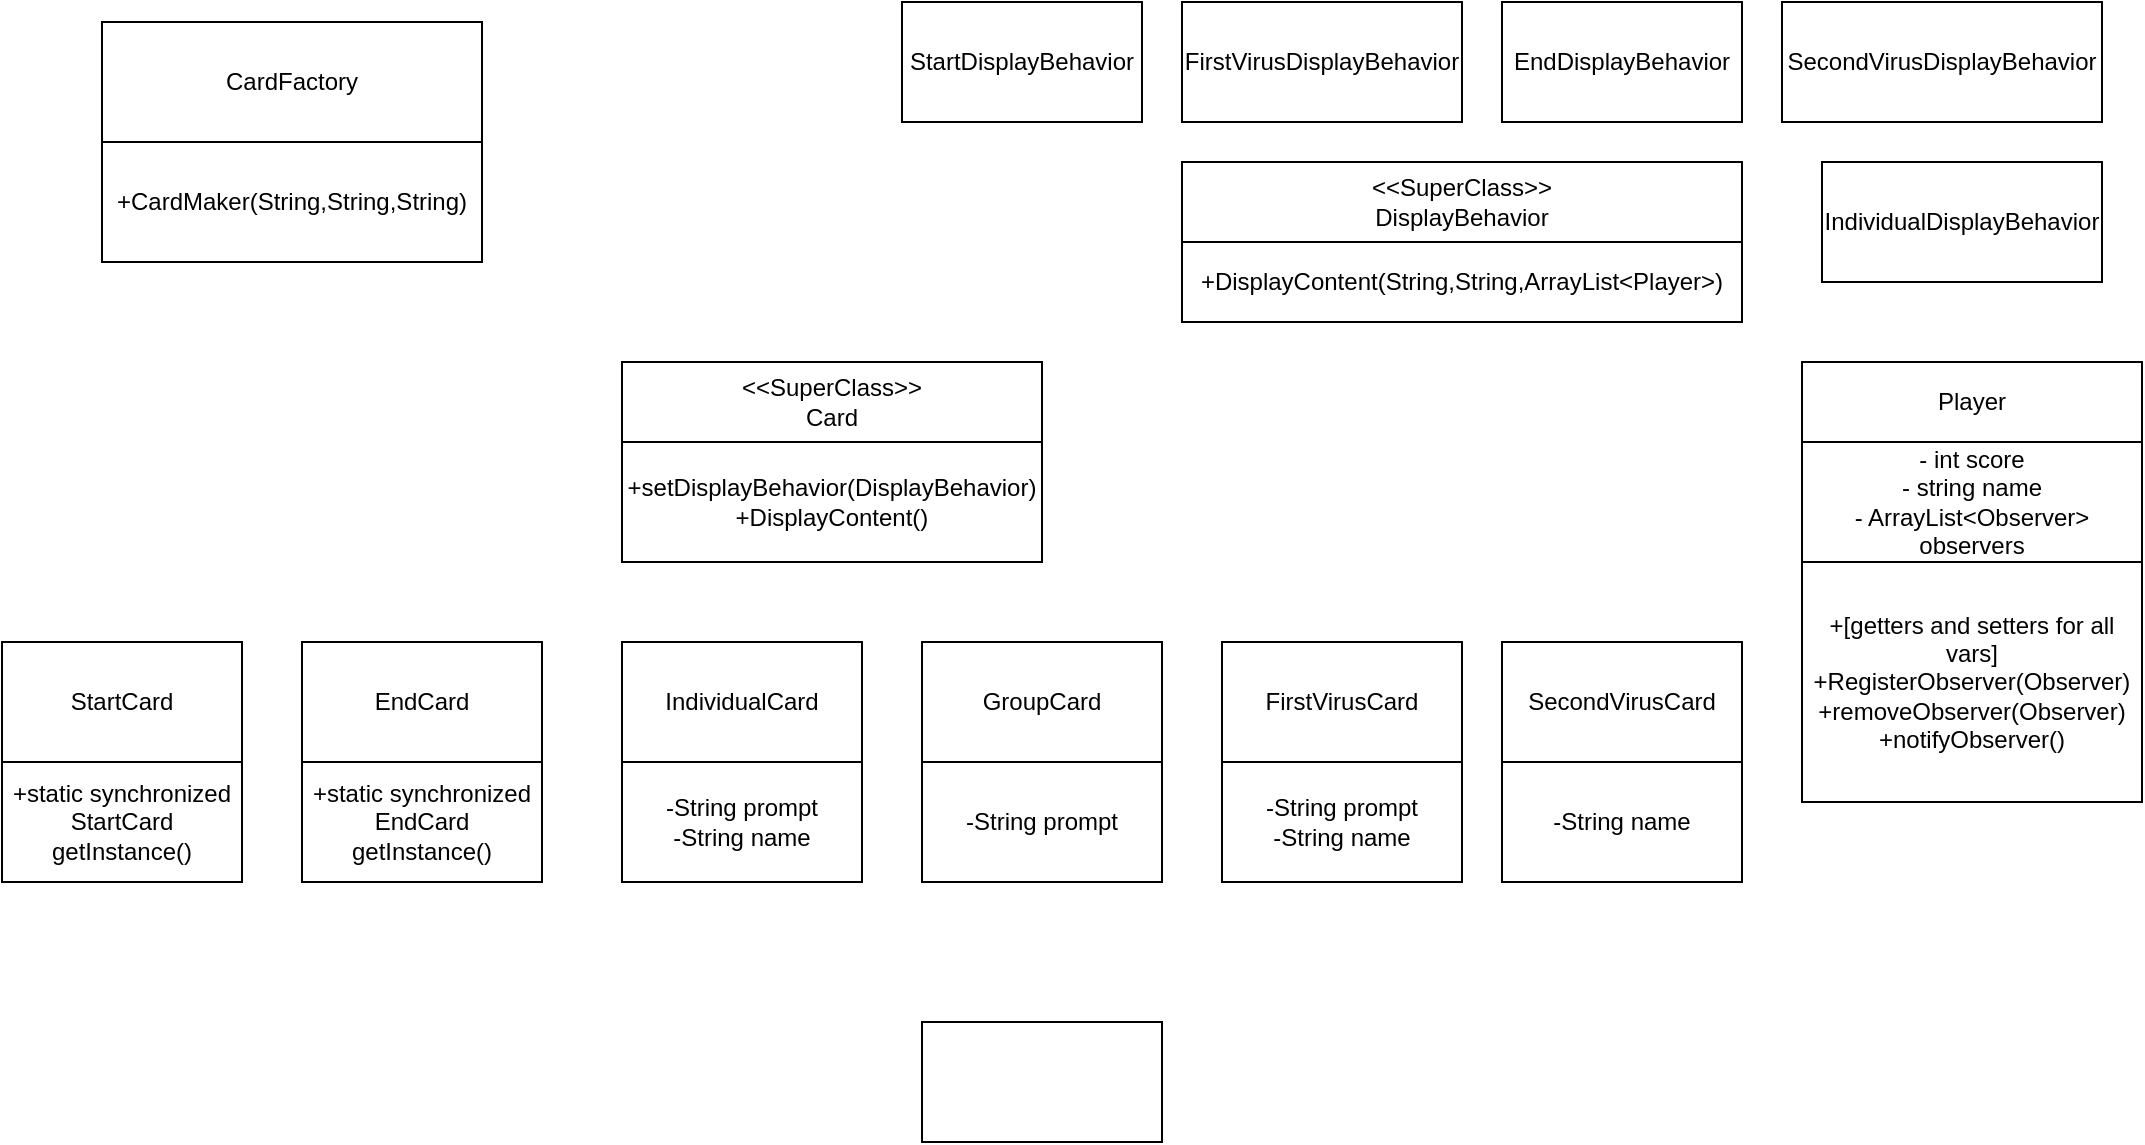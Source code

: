 <mxfile version="20.5.3" type="github">
  <diagram id="s4nw9thNw9h5mvvjcwDq" name="Page-1">
    <mxGraphModel dx="1189" dy="828" grid="1" gridSize="10" guides="1" tooltips="1" connect="1" arrows="1" fold="1" page="1" pageScale="1" pageWidth="850" pageHeight="1100" math="0" shadow="0">
      <root>
        <mxCell id="0" />
        <mxCell id="1" parent="0" />
        <mxCell id="DE9zy7Kcf4jHZsRejtrs-1" value="&amp;lt;&amp;lt;SuperClass&amp;gt;&amp;gt;&lt;br&gt;DisplayBehavior" style="rounded=0;whiteSpace=wrap;html=1;" vertex="1" parent="1">
          <mxGeometry x="610" y="180" width="280" height="40" as="geometry" />
        </mxCell>
        <mxCell id="DE9zy7Kcf4jHZsRejtrs-2" value="+DisplayContent(String,String,ArrayList&amp;lt;Player&amp;gt;)" style="rounded=0;whiteSpace=wrap;html=1;" vertex="1" parent="1">
          <mxGeometry x="610" y="220" width="280" height="40" as="geometry" />
        </mxCell>
        <mxCell id="DE9zy7Kcf4jHZsRejtrs-3" value="StartDisplayBehavior" style="rounded=0;whiteSpace=wrap;html=1;" vertex="1" parent="1">
          <mxGeometry x="470" y="100" width="120" height="60" as="geometry" />
        </mxCell>
        <mxCell id="DE9zy7Kcf4jHZsRejtrs-4" value="EndDisplayBehavior" style="rounded=0;whiteSpace=wrap;html=1;" vertex="1" parent="1">
          <mxGeometry x="770" y="100" width="120" height="60" as="geometry" />
        </mxCell>
        <mxCell id="DE9zy7Kcf4jHZsRejtrs-5" value="FirstVirusDisplayBehavior" style="rounded=0;whiteSpace=wrap;html=1;" vertex="1" parent="1">
          <mxGeometry x="610" y="100" width="140" height="60" as="geometry" />
        </mxCell>
        <mxCell id="DE9zy7Kcf4jHZsRejtrs-6" value="SecondVirusDisplayBehavior" style="rounded=0;whiteSpace=wrap;html=1;" vertex="1" parent="1">
          <mxGeometry x="910" y="100" width="160" height="60" as="geometry" />
        </mxCell>
        <mxCell id="DE9zy7Kcf4jHZsRejtrs-7" value="IndividualDisplayBehavior" style="rounded=0;whiteSpace=wrap;html=1;" vertex="1" parent="1">
          <mxGeometry x="930" y="180" width="140" height="60" as="geometry" />
        </mxCell>
        <mxCell id="DE9zy7Kcf4jHZsRejtrs-10" value="CardFactory" style="rounded=0;whiteSpace=wrap;html=1;" vertex="1" parent="1">
          <mxGeometry x="70" y="110" width="190" height="60" as="geometry" />
        </mxCell>
        <mxCell id="DE9zy7Kcf4jHZsRejtrs-11" value="+CardMaker(String,String,String)" style="rounded=0;whiteSpace=wrap;html=1;" vertex="1" parent="1">
          <mxGeometry x="70" y="170" width="190" height="60" as="geometry" />
        </mxCell>
        <mxCell id="DE9zy7Kcf4jHZsRejtrs-12" value="&amp;lt;&amp;lt;SuperClass&amp;gt;&amp;gt;&lt;br&gt;Card" style="rounded=0;whiteSpace=wrap;html=1;" vertex="1" parent="1">
          <mxGeometry x="330" y="280" width="210" height="40" as="geometry" />
        </mxCell>
        <mxCell id="DE9zy7Kcf4jHZsRejtrs-13" value="+setDisplayBehavior(DisplayBehavior)&lt;br&gt;+DisplayContent()&lt;br&gt;" style="rounded=0;whiteSpace=wrap;html=1;" vertex="1" parent="1">
          <mxGeometry x="330" y="320" width="210" height="60" as="geometry" />
        </mxCell>
        <mxCell id="DE9zy7Kcf4jHZsRejtrs-14" value="StartCard" style="rounded=0;whiteSpace=wrap;html=1;" vertex="1" parent="1">
          <mxGeometry x="20" y="420" width="120" height="60" as="geometry" />
        </mxCell>
        <mxCell id="DE9zy7Kcf4jHZsRejtrs-15" value="EndCard" style="rounded=0;whiteSpace=wrap;html=1;" vertex="1" parent="1">
          <mxGeometry x="170" y="420" width="120" height="60" as="geometry" />
        </mxCell>
        <mxCell id="DE9zy7Kcf4jHZsRejtrs-16" value="IndividualCard" style="rounded=0;whiteSpace=wrap;html=1;" vertex="1" parent="1">
          <mxGeometry x="330" y="420" width="120" height="60" as="geometry" />
        </mxCell>
        <mxCell id="DE9zy7Kcf4jHZsRejtrs-17" value="GroupCard" style="rounded=0;whiteSpace=wrap;html=1;" vertex="1" parent="1">
          <mxGeometry x="480" y="420" width="120" height="60" as="geometry" />
        </mxCell>
        <mxCell id="DE9zy7Kcf4jHZsRejtrs-18" value="FirstVirusCard" style="rounded=0;whiteSpace=wrap;html=1;" vertex="1" parent="1">
          <mxGeometry x="630" y="420" width="120" height="60" as="geometry" />
        </mxCell>
        <mxCell id="DE9zy7Kcf4jHZsRejtrs-19" value="SecondVirusCard" style="rounded=0;whiteSpace=wrap;html=1;" vertex="1" parent="1">
          <mxGeometry x="770" y="420" width="120" height="60" as="geometry" />
        </mxCell>
        <mxCell id="DE9zy7Kcf4jHZsRejtrs-20" value="+static synchronized StartCard getInstance()" style="rounded=0;whiteSpace=wrap;html=1;" vertex="1" parent="1">
          <mxGeometry x="20" y="480" width="120" height="60" as="geometry" />
        </mxCell>
        <mxCell id="DE9zy7Kcf4jHZsRejtrs-21" value="+static synchronized EndCard getInstance()" style="rounded=0;whiteSpace=wrap;html=1;" vertex="1" parent="1">
          <mxGeometry x="170" y="480" width="120" height="60" as="geometry" />
        </mxCell>
        <mxCell id="DE9zy7Kcf4jHZsRejtrs-22" value="-String prompt&lt;br&gt;-String name" style="rounded=0;whiteSpace=wrap;html=1;" vertex="1" parent="1">
          <mxGeometry x="330" y="480" width="120" height="60" as="geometry" />
        </mxCell>
        <mxCell id="DE9zy7Kcf4jHZsRejtrs-23" value="-String prompt" style="rounded=0;whiteSpace=wrap;html=1;" vertex="1" parent="1">
          <mxGeometry x="480" y="480" width="120" height="60" as="geometry" />
        </mxCell>
        <mxCell id="DE9zy7Kcf4jHZsRejtrs-24" value="-String prompt&lt;br&gt;-String name" style="rounded=0;whiteSpace=wrap;html=1;" vertex="1" parent="1">
          <mxGeometry x="630" y="480" width="120" height="60" as="geometry" />
        </mxCell>
        <mxCell id="DE9zy7Kcf4jHZsRejtrs-25" value="-String name" style="rounded=0;whiteSpace=wrap;html=1;" vertex="1" parent="1">
          <mxGeometry x="770" y="480" width="120" height="60" as="geometry" />
        </mxCell>
        <mxCell id="DE9zy7Kcf4jHZsRejtrs-26" value="Player" style="rounded=0;whiteSpace=wrap;html=1;" vertex="1" parent="1">
          <mxGeometry x="920" y="280" width="170" height="40" as="geometry" />
        </mxCell>
        <mxCell id="DE9zy7Kcf4jHZsRejtrs-27" value="- int score&lt;br&gt;- string name&lt;br&gt;- ArrayList&amp;lt;Observer&amp;gt; observers" style="rounded=0;whiteSpace=wrap;html=1;" vertex="1" parent="1">
          <mxGeometry x="920" y="320" width="170" height="60" as="geometry" />
        </mxCell>
        <mxCell id="DE9zy7Kcf4jHZsRejtrs-28" value="+[getters and setters for all vars]&lt;br&gt;+RegisterObserver(Observer)&lt;br&gt;+removeObserver(Observer)&lt;br&gt;+notifyObserver()" style="rounded=0;whiteSpace=wrap;html=1;" vertex="1" parent="1">
          <mxGeometry x="920" y="380" width="170" height="120" as="geometry" />
        </mxCell>
        <mxCell id="DE9zy7Kcf4jHZsRejtrs-29" value="" style="rounded=0;whiteSpace=wrap;html=1;" vertex="1" parent="1">
          <mxGeometry x="480" y="610" width="120" height="60" as="geometry" />
        </mxCell>
      </root>
    </mxGraphModel>
  </diagram>
</mxfile>
